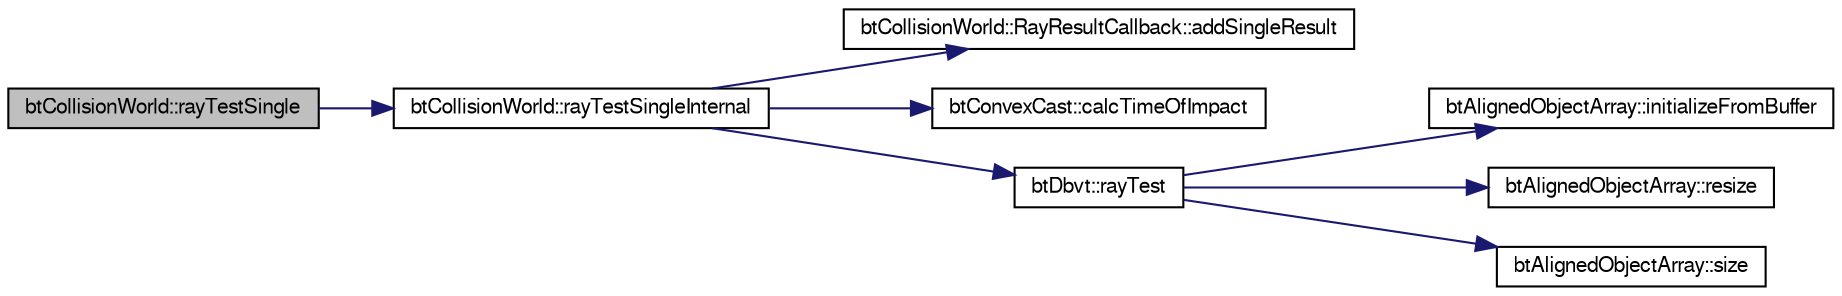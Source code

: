 digraph G
{
  bgcolor="transparent";
  edge [fontname="FreeSans",fontsize=10,labelfontname="FreeSans",labelfontsize=10];
  node [fontname="FreeSans",fontsize=10,shape=record];
  rankdir=LR;
  Node1 [label="btCollisionWorld::rayTestSingle",height=0.2,width=0.4,color="black", fillcolor="grey75", style="filled" fontcolor="black"];
  Node1 -> Node2 [color="midnightblue",fontsize=10,style="solid"];
  Node2 [label="btCollisionWorld::rayTestSingleInternal",height=0.2,width=0.4,color="black",URL="$classbt_collision_world.html#84bbeea09de9dc5c68e49826e58f7114"];
  Node2 -> Node3 [color="midnightblue",fontsize=10,style="solid"];
  Node3 [label="btCollisionWorld::RayResultCallback::addSingleResult",height=0.2,width=0.4,color="black",URL="$structbt_collision_world_1_1_ray_result_callback.html#86c0f8b2333cc3460b37aa679f5c3b44"];
  Node2 -> Node4 [color="midnightblue",fontsize=10,style="solid"];
  Node4 [label="btConvexCast::calcTimeOfImpact",height=0.2,width=0.4,color="black",URL="$classbt_convex_cast.html#baf0f25a8cccfcafdaabada83c8d2bfb",tooltip="cast a convex against another convex object"];
  Node2 -> Node5 [color="midnightblue",fontsize=10,style="solid"];
  Node5 [label="btDbvt::rayTest",height=0.2,width=0.4,color="black",URL="$structbt_dbvt.html#8e316ee3bc9bd7b7354086c0c558cfb5"];
  Node5 -> Node6 [color="midnightblue",fontsize=10,style="solid"];
  Node6 [label="btAlignedObjectArray::initializeFromBuffer",height=0.2,width=0.4,color="black",URL="$classbt_aligned_object_array.html#a8d21bd5fe47cfe0216990b78fef665e"];
  Node5 -> Node7 [color="midnightblue",fontsize=10,style="solid"];
  Node7 [label="btAlignedObjectArray::resize",height=0.2,width=0.4,color="black",URL="$classbt_aligned_object_array.html#6a48cd9cb91d0cfa50ee1c70ef485190"];
  Node5 -> Node8 [color="midnightblue",fontsize=10,style="solid"];
  Node8 [label="btAlignedObjectArray::size",height=0.2,width=0.4,color="black",URL="$classbt_aligned_object_array.html#6bdd14c7599ecb95e8d83dd5a715f9b7",tooltip="return the number of elements in the array"];
}
